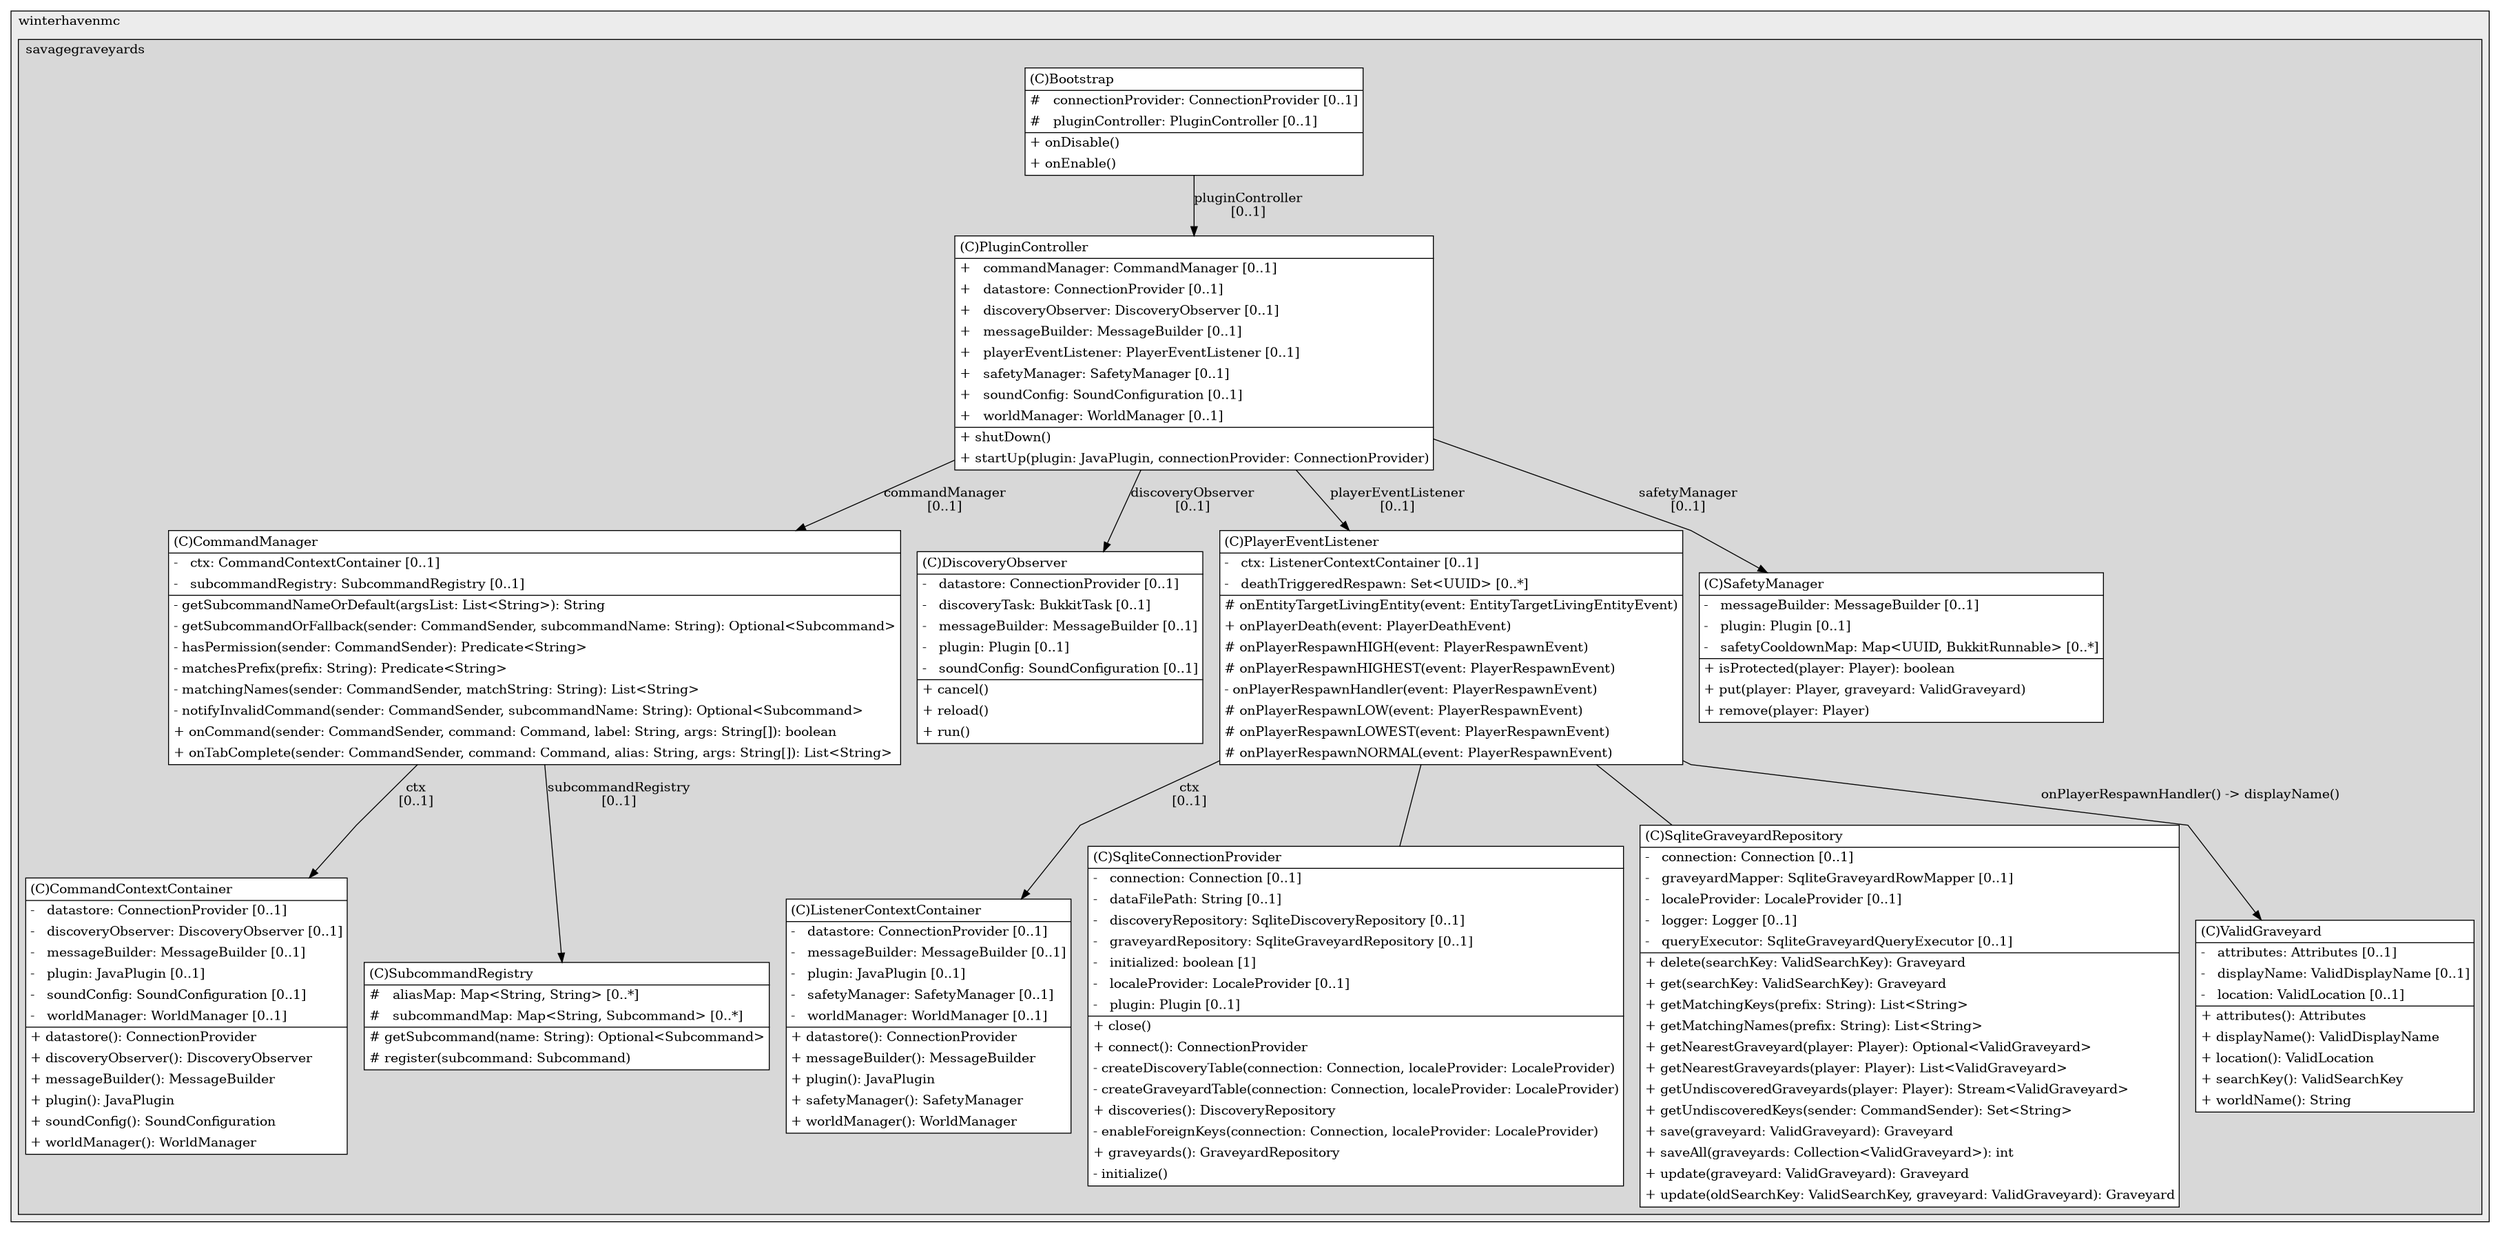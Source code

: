 @startuml

/' diagram meta data start
config=StructureConfiguration;
{
  "projectClassification": {
    "searchMode": "OpenProject", // OpenProject, AllProjects
    "includedProjects": "",
    "pathEndKeywords": "*.impl",
    "isClientPath": "",
    "isClientName": "",
    "isTestPath": "",
    "isTestName": "",
    "isMappingPath": "",
    "isMappingName": "",
    "isDataAccessPath": "",
    "isDataAccessName": "",
    "isDataStructurePath": "",
    "isDataStructureName": "",
    "isInterfaceStructuresPath": "",
    "isInterfaceStructuresName": "",
    "isEntryPointPath": "",
    "isEntryPointName": "",
    "treatFinalFieldsAsMandatory": false
  },
  "graphRestriction": {
    "classPackageExcludeFilter": "*attributes*",
    "classPackageIncludeFilter": "",
    "classNameExcludeFilter": "*Subcommand; *Key",
    "classNameIncludeFilter": "",
    "methodNameExcludeFilter": "",
    "methodNameIncludeFilter": "",
    "removeByInheritance": "", // inheritance/annotation based filtering is done in a second step
    "removeByAnnotation": "",
    "removeByClassPackage": "", // cleanup the graph after inheritance/annotation based filtering is done
    "removeByClassName": "",
    "cutMappings": false,
    "cutEnum": true,
    "cutTests": true,
    "cutClient": true,
    "cutDataAccess": true,
    "cutInterfaceStructures": true,
    "cutDataStructures": true,
    "cutGetterAndSetter": true,
    "cutConstructors": true
  },
  "graphTraversal": {
    "forwardDepth": 2,
    "backwardDepth": 3,
    "classPackageExcludeFilter": "",
    "classPackageIncludeFilter": "",
    "classNameExcludeFilter": "",
    "classNameIncludeFilter": "",
    "methodNameExcludeFilter": "",
    "methodNameIncludeFilter": "",
    "hideMappings": false,
    "hideDataStructures": false,
    "hidePrivateMethods": true,
    "hideInterfaceCalls": true, // indirection: implementation -> interface (is hidden) -> implementation
    "onlyShowApplicationEntryPoints": false, // root node is included
    "useMethodCallsForStructureDiagram": "ForwardOnly" // ForwardOnly, BothDirections, No
  },
  "details": {
    "aggregation": "GroupByClass", // ByClass, GroupByClass, None
    "showClassGenericTypes": true,
    "showMethods": true,
    "showMethodParameterNames": true,
    "showMethodParameterTypes": true,
    "showMethodReturnType": true,
    "showPackageLevels": 2,
    "showDetailedClassStructure": true
  },
  "rootClass": "com.winterhavenmc.savagegraveyards.core.PluginController",
  "extensionCallbackMethod": "" // qualified.class.name#methodName - signature: public static String method(String)
}
diagram meta data end '/



digraph g {
    rankdir="TB"
    splines=polyline
    

'nodes 
subgraph cluster_1655488073 { 
   	label=winterhavenmc
	labeljust=l
	fillcolor="#ececec"
	style=filled
   
   subgraph cluster_718573502 { 
   	label=savagegraveyards
	labeljust=l
	fillcolor="#d8d8d8"
	style=filled
   
   Bootstrap520637518[
	label=<<TABLE BORDER="1" CELLBORDER="0" CELLPADDING="4" CELLSPACING="0">
<TR><TD ALIGN="LEFT" >(C)Bootstrap</TD></TR>
<HR/>
<TR><TD ALIGN="LEFT" >#   connectionProvider: ConnectionProvider [0..1]</TD></TR>
<TR><TD ALIGN="LEFT" >#   pluginController: PluginController [0..1]</TD></TR>
<HR/>
<TR><TD ALIGN="LEFT" >+ onDisable()</TD></TR>
<TR><TD ALIGN="LEFT" >+ onEnable()</TD></TR>
</TABLE>>
	style=filled
	margin=0
	shape=plaintext
	fillcolor="#FFFFFF"
];

CommandContextContainer82861217[
	label=<<TABLE BORDER="1" CELLBORDER="0" CELLPADDING="4" CELLSPACING="0">
<TR><TD ALIGN="LEFT" >(C)CommandContextContainer</TD></TR>
<HR/>
<TR><TD ALIGN="LEFT" >-   datastore: ConnectionProvider [0..1]</TD></TR>
<TR><TD ALIGN="LEFT" >-   discoveryObserver: DiscoveryObserver [0..1]</TD></TR>
<TR><TD ALIGN="LEFT" >-   messageBuilder: MessageBuilder [0..1]</TD></TR>
<TR><TD ALIGN="LEFT" >-   plugin: JavaPlugin [0..1]</TD></TR>
<TR><TD ALIGN="LEFT" >-   soundConfig: SoundConfiguration [0..1]</TD></TR>
<TR><TD ALIGN="LEFT" >-   worldManager: WorldManager [0..1]</TD></TR>
<HR/>
<TR><TD ALIGN="LEFT" >+ datastore(): ConnectionProvider</TD></TR>
<TR><TD ALIGN="LEFT" >+ discoveryObserver(): DiscoveryObserver</TD></TR>
<TR><TD ALIGN="LEFT" >+ messageBuilder(): MessageBuilder</TD></TR>
<TR><TD ALIGN="LEFT" >+ plugin(): JavaPlugin</TD></TR>
<TR><TD ALIGN="LEFT" >+ soundConfig(): SoundConfiguration</TD></TR>
<TR><TD ALIGN="LEFT" >+ worldManager(): WorldManager</TD></TR>
</TABLE>>
	style=filled
	margin=0
	shape=plaintext
	fillcolor="#FFFFFF"
];

CommandManager2027286168[
	label=<<TABLE BORDER="1" CELLBORDER="0" CELLPADDING="4" CELLSPACING="0">
<TR><TD ALIGN="LEFT" >(C)CommandManager</TD></TR>
<HR/>
<TR><TD ALIGN="LEFT" >-   ctx: CommandContextContainer [0..1]</TD></TR>
<TR><TD ALIGN="LEFT" >-   subcommandRegistry: SubcommandRegistry [0..1]</TD></TR>
<HR/>
<TR><TD ALIGN="LEFT" >- getSubcommandNameOrDefault(argsList: List&lt;String&gt;): String</TD></TR>
<TR><TD ALIGN="LEFT" >- getSubcommandOrFallback(sender: CommandSender, subcommandName: String): Optional&lt;Subcommand&gt;</TD></TR>
<TR><TD ALIGN="LEFT" >- hasPermission(sender: CommandSender): Predicate&lt;String&gt;</TD></TR>
<TR><TD ALIGN="LEFT" >- matchesPrefix(prefix: String): Predicate&lt;String&gt;</TD></TR>
<TR><TD ALIGN="LEFT" >- matchingNames(sender: CommandSender, matchString: String): List&lt;String&gt;</TD></TR>
<TR><TD ALIGN="LEFT" >- notifyInvalidCommand(sender: CommandSender, subcommandName: String): Optional&lt;Subcommand&gt;</TD></TR>
<TR><TD ALIGN="LEFT" >+ onCommand(sender: CommandSender, command: Command, label: String, args: String[]): boolean</TD></TR>
<TR><TD ALIGN="LEFT" >+ onTabComplete(sender: CommandSender, command: Command, alias: String, args: String[]): List&lt;String&gt;</TD></TR>
</TABLE>>
	style=filled
	margin=0
	shape=plaintext
	fillcolor="#FFFFFF"
];

DiscoveryObserver1054240386[
	label=<<TABLE BORDER="1" CELLBORDER="0" CELLPADDING="4" CELLSPACING="0">
<TR><TD ALIGN="LEFT" >(C)DiscoveryObserver</TD></TR>
<HR/>
<TR><TD ALIGN="LEFT" >-   datastore: ConnectionProvider [0..1]</TD></TR>
<TR><TD ALIGN="LEFT" >-   discoveryTask: BukkitTask [0..1]</TD></TR>
<TR><TD ALIGN="LEFT" >-   messageBuilder: MessageBuilder [0..1]</TD></TR>
<TR><TD ALIGN="LEFT" >-   plugin: Plugin [0..1]</TD></TR>
<TR><TD ALIGN="LEFT" >-   soundConfig: SoundConfiguration [0..1]</TD></TR>
<HR/>
<TR><TD ALIGN="LEFT" >+ cancel()</TD></TR>
<TR><TD ALIGN="LEFT" >+ reload()</TD></TR>
<TR><TD ALIGN="LEFT" >+ run()</TD></TR>
</TABLE>>
	style=filled
	margin=0
	shape=plaintext
	fillcolor="#FFFFFF"
];

ListenerContextContainer82861217[
	label=<<TABLE BORDER="1" CELLBORDER="0" CELLPADDING="4" CELLSPACING="0">
<TR><TD ALIGN="LEFT" >(C)ListenerContextContainer</TD></TR>
<HR/>
<TR><TD ALIGN="LEFT" >-   datastore: ConnectionProvider [0..1]</TD></TR>
<TR><TD ALIGN="LEFT" >-   messageBuilder: MessageBuilder [0..1]</TD></TR>
<TR><TD ALIGN="LEFT" >-   plugin: JavaPlugin [0..1]</TD></TR>
<TR><TD ALIGN="LEFT" >-   safetyManager: SafetyManager [0..1]</TD></TR>
<TR><TD ALIGN="LEFT" >-   worldManager: WorldManager [0..1]</TD></TR>
<HR/>
<TR><TD ALIGN="LEFT" >+ datastore(): ConnectionProvider</TD></TR>
<TR><TD ALIGN="LEFT" >+ messageBuilder(): MessageBuilder</TD></TR>
<TR><TD ALIGN="LEFT" >+ plugin(): JavaPlugin</TD></TR>
<TR><TD ALIGN="LEFT" >+ safetyManager(): SafetyManager</TD></TR>
<TR><TD ALIGN="LEFT" >+ worldManager(): WorldManager</TD></TR>
</TABLE>>
	style=filled
	margin=0
	shape=plaintext
	fillcolor="#FFFFFF"
];

PlayerEventListener1298632657[
	label=<<TABLE BORDER="1" CELLBORDER="0" CELLPADDING="4" CELLSPACING="0">
<TR><TD ALIGN="LEFT" >(C)PlayerEventListener</TD></TR>
<HR/>
<TR><TD ALIGN="LEFT" >-   ctx: ListenerContextContainer [0..1]</TD></TR>
<TR><TD ALIGN="LEFT" >-   deathTriggeredRespawn: Set&lt;UUID&gt; [0..*]</TD></TR>
<HR/>
<TR><TD ALIGN="LEFT" ># onEntityTargetLivingEntity(event: EntityTargetLivingEntityEvent)</TD></TR>
<TR><TD ALIGN="LEFT" >+ onPlayerDeath(event: PlayerDeathEvent)</TD></TR>
<TR><TD ALIGN="LEFT" ># onPlayerRespawnHIGH(event: PlayerRespawnEvent)</TD></TR>
<TR><TD ALIGN="LEFT" ># onPlayerRespawnHIGHEST(event: PlayerRespawnEvent)</TD></TR>
<TR><TD ALIGN="LEFT" >- onPlayerRespawnHandler(event: PlayerRespawnEvent)</TD></TR>
<TR><TD ALIGN="LEFT" ># onPlayerRespawnLOW(event: PlayerRespawnEvent)</TD></TR>
<TR><TD ALIGN="LEFT" ># onPlayerRespawnLOWEST(event: PlayerRespawnEvent)</TD></TR>
<TR><TD ALIGN="LEFT" ># onPlayerRespawnNORMAL(event: PlayerRespawnEvent)</TD></TR>
</TABLE>>
	style=filled
	margin=0
	shape=plaintext
	fillcolor="#FFFFFF"
];

SafetyManager1054240386[
	label=<<TABLE BORDER="1" CELLBORDER="0" CELLPADDING="4" CELLSPACING="0">
<TR><TD ALIGN="LEFT" >(C)SafetyManager</TD></TR>
<HR/>
<TR><TD ALIGN="LEFT" >-   messageBuilder: MessageBuilder [0..1]</TD></TR>
<TR><TD ALIGN="LEFT" >-   plugin: Plugin [0..1]</TD></TR>
<TR><TD ALIGN="LEFT" >-   safetyCooldownMap: Map&lt;UUID, BukkitRunnable&gt; [0..*]</TD></TR>
<HR/>
<TR><TD ALIGN="LEFT" >+ isProtected(player: Player): boolean</TD></TR>
<TR><TD ALIGN="LEFT" >+ put(player: Player, graveyard: ValidGraveyard)</TD></TR>
<TR><TD ALIGN="LEFT" >+ remove(player: Player)</TD></TR>
</TABLE>>
	style=filled
	margin=0
	shape=plaintext
	fillcolor="#FFFFFF"
];

PluginController1876166622[
	label=<<TABLE BORDER="1" CELLBORDER="0" CELLPADDING="4" CELLSPACING="0">
<TR><TD ALIGN="LEFT" >(C)PluginController</TD></TR>
<HR/>
<TR><TD ALIGN="LEFT" >+   commandManager: CommandManager [0..1]</TD></TR>
<TR><TD ALIGN="LEFT" >+   datastore: ConnectionProvider [0..1]</TD></TR>
<TR><TD ALIGN="LEFT" >+   discoveryObserver: DiscoveryObserver [0..1]</TD></TR>
<TR><TD ALIGN="LEFT" >+   messageBuilder: MessageBuilder [0..1]</TD></TR>
<TR><TD ALIGN="LEFT" >+   playerEventListener: PlayerEventListener [0..1]</TD></TR>
<TR><TD ALIGN="LEFT" >+   safetyManager: SafetyManager [0..1]</TD></TR>
<TR><TD ALIGN="LEFT" >+   soundConfig: SoundConfiguration [0..1]</TD></TR>
<TR><TD ALIGN="LEFT" >+   worldManager: WorldManager [0..1]</TD></TR>
<HR/>
<TR><TD ALIGN="LEFT" >+ shutDown()</TD></TR>
<TR><TD ALIGN="LEFT" >+ startUp(plugin: JavaPlugin, connectionProvider: ConnectionProvider)</TD></TR>
</TABLE>>
	style=filled
	margin=0
	shape=plaintext
	fillcolor="#FFFFFF"
];


SqliteConnectionProvider1287084334[
	label=<<TABLE BORDER="1" CELLBORDER="0" CELLPADDING="4" CELLSPACING="0">
<TR><TD ALIGN="LEFT" >(C)SqliteConnectionProvider</TD></TR>
<HR/>
<TR><TD ALIGN="LEFT" >-   connection: Connection [0..1]</TD></TR>
<TR><TD ALIGN="LEFT" >-   dataFilePath: String [0..1]</TD></TR>
<TR><TD ALIGN="LEFT" >-   discoveryRepository: SqliteDiscoveryRepository [0..1]</TD></TR>
<TR><TD ALIGN="LEFT" >-   graveyardRepository: SqliteGraveyardRepository [0..1]</TD></TR>
<TR><TD ALIGN="LEFT" >-   initialized: boolean [1]</TD></TR>
<TR><TD ALIGN="LEFT" >-   localeProvider: LocaleProvider [0..1]</TD></TR>
<TR><TD ALIGN="LEFT" >-   plugin: Plugin [0..1]</TD></TR>
<HR/>
<TR><TD ALIGN="LEFT" >+ close()</TD></TR>
<TR><TD ALIGN="LEFT" >+ connect(): ConnectionProvider</TD></TR>
<TR><TD ALIGN="LEFT" >- createDiscoveryTable(connection: Connection, localeProvider: LocaleProvider)</TD></TR>
<TR><TD ALIGN="LEFT" >- createGraveyardTable(connection: Connection, localeProvider: LocaleProvider)</TD></TR>
<TR><TD ALIGN="LEFT" >+ discoveries(): DiscoveryRepository</TD></TR>
<TR><TD ALIGN="LEFT" >- enableForeignKeys(connection: Connection, localeProvider: LocaleProvider)</TD></TR>
<TR><TD ALIGN="LEFT" >+ graveyards(): GraveyardRepository</TD></TR>
<TR><TD ALIGN="LEFT" >- initialize()</TD></TR>
</TABLE>>
	style=filled
	margin=0
	shape=plaintext
	fillcolor="#FFFFFF"
];

SqliteGraveyardRepository1287084334[
	label=<<TABLE BORDER="1" CELLBORDER="0" CELLPADDING="4" CELLSPACING="0">
<TR><TD ALIGN="LEFT" >(C)SqliteGraveyardRepository</TD></TR>
<HR/>
<TR><TD ALIGN="LEFT" >-   connection: Connection [0..1]</TD></TR>
<TR><TD ALIGN="LEFT" >-   graveyardMapper: SqliteGraveyardRowMapper [0..1]</TD></TR>
<TR><TD ALIGN="LEFT" >-   localeProvider: LocaleProvider [0..1]</TD></TR>
<TR><TD ALIGN="LEFT" >-   logger: Logger [0..1]</TD></TR>
<TR><TD ALIGN="LEFT" >-   queryExecutor: SqliteGraveyardQueryExecutor [0..1]</TD></TR>
<HR/>
<TR><TD ALIGN="LEFT" >+ delete(searchKey: ValidSearchKey): Graveyard</TD></TR>
<TR><TD ALIGN="LEFT" >+ get(searchKey: ValidSearchKey): Graveyard</TD></TR>
<TR><TD ALIGN="LEFT" >+ getMatchingKeys(prefix: String): List&lt;String&gt;</TD></TR>
<TR><TD ALIGN="LEFT" >+ getMatchingNames(prefix: String): List&lt;String&gt;</TD></TR>
<TR><TD ALIGN="LEFT" >+ getNearestGraveyard(player: Player): Optional&lt;ValidGraveyard&gt;</TD></TR>
<TR><TD ALIGN="LEFT" >+ getNearestGraveyards(player: Player): List&lt;ValidGraveyard&gt;</TD></TR>
<TR><TD ALIGN="LEFT" >+ getUndiscoveredGraveyards(player: Player): Stream&lt;ValidGraveyard&gt;</TD></TR>
<TR><TD ALIGN="LEFT" >+ getUndiscoveredKeys(sender: CommandSender): Set&lt;String&gt;</TD></TR>
<TR><TD ALIGN="LEFT" >+ save(graveyard: ValidGraveyard): Graveyard</TD></TR>
<TR><TD ALIGN="LEFT" >+ saveAll(graveyards: Collection&lt;ValidGraveyard&gt;): int</TD></TR>
<TR><TD ALIGN="LEFT" >+ update(graveyard: ValidGraveyard): Graveyard</TD></TR>
<TR><TD ALIGN="LEFT" >+ update(oldSearchKey: ValidSearchKey, graveyard: ValidGraveyard): Graveyard</TD></TR>
</TABLE>>
	style=filled
	margin=0
	shape=plaintext
	fillcolor="#FFFFFF"
];

SubcommandRegistry2027286168[
	label=<<TABLE BORDER="1" CELLBORDER="0" CELLPADDING="4" CELLSPACING="0">
<TR><TD ALIGN="LEFT" >(C)SubcommandRegistry</TD></TR>
<HR/>
<TR><TD ALIGN="LEFT" >#   aliasMap: Map&lt;String, String&gt; [0..*]</TD></TR>
<TR><TD ALIGN="LEFT" >#   subcommandMap: Map&lt;String, Subcommand&gt; [0..*]</TD></TR>
<HR/>
<TR><TD ALIGN="LEFT" ># getSubcommand(name: String): Optional&lt;Subcommand&gt;</TD></TR>
<TR><TD ALIGN="LEFT" ># register(subcommand: Subcommand)</TD></TR>
</TABLE>>
	style=filled
	margin=0
	shape=plaintext
	fillcolor="#FFFFFF"
];

ValidGraveyard46012934[
	label=<<TABLE BORDER="1" CELLBORDER="0" CELLPADDING="4" CELLSPACING="0">
<TR><TD ALIGN="LEFT" >(C)ValidGraveyard</TD></TR>
<HR/>
<TR><TD ALIGN="LEFT" >-   attributes: Attributes [0..1]</TD></TR>
<TR><TD ALIGN="LEFT" >-   displayName: ValidDisplayName [0..1]</TD></TR>
<TR><TD ALIGN="LEFT" >-   location: ValidLocation [0..1]</TD></TR>
<HR/>
<TR><TD ALIGN="LEFT" >+ attributes(): Attributes</TD></TR>
<TR><TD ALIGN="LEFT" >+ displayName(): ValidDisplayName</TD></TR>
<TR><TD ALIGN="LEFT" >+ location(): ValidLocation</TD></TR>
<TR><TD ALIGN="LEFT" >+ searchKey(): ValidSearchKey</TD></TR>
<TR><TD ALIGN="LEFT" >+ worldName(): String</TD></TR>
</TABLE>>
	style=filled
	margin=0
	shape=plaintext
	fillcolor="#FFFFFF"
];
} 
} 

'edges    
Bootstrap520637518 -> PluginController1876166622[label="pluginController
[0..1]"];
CommandManager2027286168 -> CommandContextContainer82861217[label="ctx
[0..1]"];
CommandManager2027286168 -> SubcommandRegistry2027286168[label="subcommandRegistry
[0..1]"];
PlayerEventListener1298632657 -> ListenerContextContainer82861217[label="ctx
[0..1]"];
PlayerEventListener1298632657 -> SqliteConnectionProvider1287084334[arrowhead=none];
PlayerEventListener1298632657 -> SqliteGraveyardRepository1287084334[arrowhead=none];
PlayerEventListener1298632657 -> ValidGraveyard46012934[label="onPlayerRespawnHandler() -> displayName()"];
PluginController1876166622 -> CommandManager2027286168[label="commandManager
[0..1]"];
PluginController1876166622 -> DiscoveryObserver1054240386[label="discoveryObserver
[0..1]"];
PluginController1876166622 -> PlayerEventListener1298632657[label="playerEventListener
[0..1]"];
PluginController1876166622 -> SafetyManager1054240386[label="safetyManager
[0..1]"];
    
}
@enduml